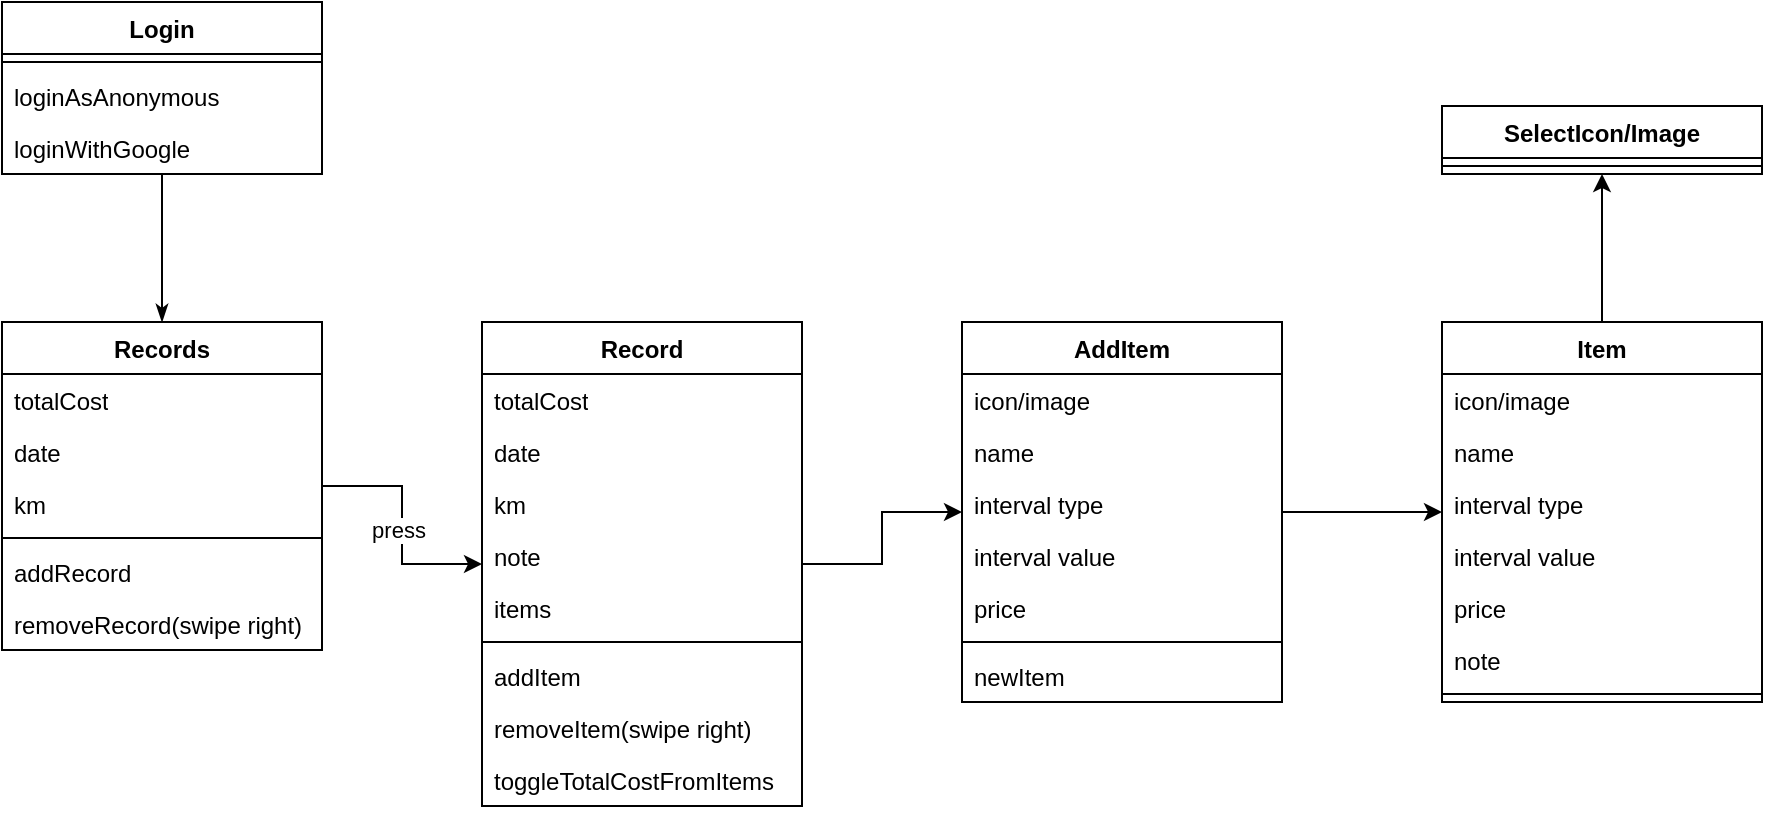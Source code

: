 <mxfile version="23.1.1" type="github">
  <diagram name="Page-1" id="vio_B5QSsrorXNMzJPMe">
    <mxGraphModel dx="2950" dy="2270" grid="1" gridSize="10" guides="1" tooltips="1" connect="1" arrows="1" fold="1" page="1" pageScale="1" pageWidth="827" pageHeight="1169" math="0" shadow="0">
      <root>
        <mxCell id="0" />
        <mxCell id="1" parent="0" />
        <mxCell id="T7FLaQ5PFHvHQ60qinBq-45" value="" style="edgeStyle=orthogonalEdgeStyle;rounded=0;orthogonalLoop=1;jettySize=auto;html=1;" edge="1" parent="1" source="T7FLaQ5PFHvHQ60qinBq-31" target="T7FLaQ5PFHvHQ60qinBq-38">
          <mxGeometry relative="1" as="geometry" />
        </mxCell>
        <mxCell id="T7FLaQ5PFHvHQ60qinBq-50" value="press" style="edgeLabel;html=1;align=center;verticalAlign=middle;resizable=0;points=[];" vertex="1" connectable="0" parent="T7FLaQ5PFHvHQ60qinBq-45">
          <mxGeometry x="0.045" y="-2" relative="1" as="geometry">
            <mxPoint as="offset" />
          </mxGeometry>
        </mxCell>
        <mxCell id="T7FLaQ5PFHvHQ60qinBq-58" value="" style="edgeStyle=orthogonalEdgeStyle;rounded=0;orthogonalLoop=1;jettySize=auto;html=1;strokeColor=default;startArrow=classicThin;startFill=1;endArrow=none;endFill=0;" edge="1" parent="1" source="T7FLaQ5PFHvHQ60qinBq-31" target="T7FLaQ5PFHvHQ60qinBq-51">
          <mxGeometry relative="1" as="geometry" />
        </mxCell>
        <mxCell id="T7FLaQ5PFHvHQ60qinBq-31" value="Records" style="swimlane;fontStyle=1;align=center;verticalAlign=top;childLayout=stackLayout;horizontal=1;startSize=26;horizontalStack=0;resizeParent=1;resizeParentMax=0;resizeLast=0;collapsible=1;marginBottom=0;whiteSpace=wrap;html=1;" vertex="1" parent="1">
          <mxGeometry x="150" y="40" width="160" height="164" as="geometry" />
        </mxCell>
        <mxCell id="T7FLaQ5PFHvHQ60qinBq-32" value="totalCost&lt;br&gt;" style="text;strokeColor=none;fillColor=none;align=left;verticalAlign=top;spacingLeft=4;spacingRight=4;overflow=hidden;rotatable=0;points=[[0,0.5],[1,0.5]];portConstraint=eastwest;whiteSpace=wrap;html=1;" vertex="1" parent="T7FLaQ5PFHvHQ60qinBq-31">
          <mxGeometry y="26" width="160" height="26" as="geometry" />
        </mxCell>
        <mxCell id="T7FLaQ5PFHvHQ60qinBq-35" value="date" style="text;strokeColor=none;fillColor=none;align=left;verticalAlign=top;spacingLeft=4;spacingRight=4;overflow=hidden;rotatable=0;points=[[0,0.5],[1,0.5]];portConstraint=eastwest;whiteSpace=wrap;html=1;" vertex="1" parent="T7FLaQ5PFHvHQ60qinBq-31">
          <mxGeometry y="52" width="160" height="26" as="geometry" />
        </mxCell>
        <mxCell id="T7FLaQ5PFHvHQ60qinBq-36" value="km" style="text;strokeColor=none;fillColor=none;align=left;verticalAlign=top;spacingLeft=4;spacingRight=4;overflow=hidden;rotatable=0;points=[[0,0.5],[1,0.5]];portConstraint=eastwest;whiteSpace=wrap;html=1;" vertex="1" parent="T7FLaQ5PFHvHQ60qinBq-31">
          <mxGeometry y="78" width="160" height="26" as="geometry" />
        </mxCell>
        <mxCell id="T7FLaQ5PFHvHQ60qinBq-33" value="" style="line;strokeWidth=1;fillColor=none;align=left;verticalAlign=middle;spacingTop=-1;spacingLeft=3;spacingRight=3;rotatable=0;labelPosition=right;points=[];portConstraint=eastwest;strokeColor=inherit;" vertex="1" parent="T7FLaQ5PFHvHQ60qinBq-31">
          <mxGeometry y="104" width="160" height="8" as="geometry" />
        </mxCell>
        <mxCell id="T7FLaQ5PFHvHQ60qinBq-34" value="addRecord" style="text;strokeColor=none;fillColor=none;align=left;verticalAlign=top;spacingLeft=4;spacingRight=4;overflow=hidden;rotatable=0;points=[[0,0.5],[1,0.5]];portConstraint=eastwest;whiteSpace=wrap;html=1;" vertex="1" parent="T7FLaQ5PFHvHQ60qinBq-31">
          <mxGeometry y="112" width="160" height="26" as="geometry" />
        </mxCell>
        <mxCell id="T7FLaQ5PFHvHQ60qinBq-37" value="removeRecord(swipe right)" style="text;strokeColor=none;fillColor=none;align=left;verticalAlign=top;spacingLeft=4;spacingRight=4;overflow=hidden;rotatable=0;points=[[0,0.5],[1,0.5]];portConstraint=eastwest;whiteSpace=wrap;html=1;" vertex="1" parent="T7FLaQ5PFHvHQ60qinBq-31">
          <mxGeometry y="138" width="160" height="26" as="geometry" />
        </mxCell>
        <mxCell id="T7FLaQ5PFHvHQ60qinBq-70" value="" style="edgeStyle=orthogonalEdgeStyle;rounded=0;orthogonalLoop=1;jettySize=auto;html=1;" edge="1" parent="1" source="T7FLaQ5PFHvHQ60qinBq-38" target="T7FLaQ5PFHvHQ60qinBq-59">
          <mxGeometry relative="1" as="geometry" />
        </mxCell>
        <mxCell id="T7FLaQ5PFHvHQ60qinBq-38" value="Record" style="swimlane;fontStyle=1;align=center;verticalAlign=top;childLayout=stackLayout;horizontal=1;startSize=26;horizontalStack=0;resizeParent=1;resizeParentMax=0;resizeLast=0;collapsible=1;marginBottom=0;whiteSpace=wrap;html=1;" vertex="1" parent="1">
          <mxGeometry x="390" y="40" width="160" height="242" as="geometry" />
        </mxCell>
        <mxCell id="T7FLaQ5PFHvHQ60qinBq-39" value="totalCost&lt;br&gt;" style="text;strokeColor=none;fillColor=none;align=left;verticalAlign=top;spacingLeft=4;spacingRight=4;overflow=hidden;rotatable=0;points=[[0,0.5],[1,0.5]];portConstraint=eastwest;whiteSpace=wrap;html=1;" vertex="1" parent="T7FLaQ5PFHvHQ60qinBq-38">
          <mxGeometry y="26" width="160" height="26" as="geometry" />
        </mxCell>
        <mxCell id="T7FLaQ5PFHvHQ60qinBq-40" value="date" style="text;strokeColor=none;fillColor=none;align=left;verticalAlign=top;spacingLeft=4;spacingRight=4;overflow=hidden;rotatable=0;points=[[0,0.5],[1,0.5]];portConstraint=eastwest;whiteSpace=wrap;html=1;" vertex="1" parent="T7FLaQ5PFHvHQ60qinBq-38">
          <mxGeometry y="52" width="160" height="26" as="geometry" />
        </mxCell>
        <mxCell id="T7FLaQ5PFHvHQ60qinBq-41" value="km" style="text;strokeColor=none;fillColor=none;align=left;verticalAlign=top;spacingLeft=4;spacingRight=4;overflow=hidden;rotatable=0;points=[[0,0.5],[1,0.5]];portConstraint=eastwest;whiteSpace=wrap;html=1;" vertex="1" parent="T7FLaQ5PFHvHQ60qinBq-38">
          <mxGeometry y="78" width="160" height="26" as="geometry" />
        </mxCell>
        <mxCell id="T7FLaQ5PFHvHQ60qinBq-46" value="note" style="text;strokeColor=none;fillColor=none;align=left;verticalAlign=top;spacingLeft=4;spacingRight=4;overflow=hidden;rotatable=0;points=[[0,0.5],[1,0.5]];portConstraint=eastwest;whiteSpace=wrap;html=1;" vertex="1" parent="T7FLaQ5PFHvHQ60qinBq-38">
          <mxGeometry y="104" width="160" height="26" as="geometry" />
        </mxCell>
        <mxCell id="T7FLaQ5PFHvHQ60qinBq-47" value="items" style="text;strokeColor=none;fillColor=none;align=left;verticalAlign=top;spacingLeft=4;spacingRight=4;overflow=hidden;rotatable=0;points=[[0,0.5],[1,0.5]];portConstraint=eastwest;whiteSpace=wrap;html=1;" vertex="1" parent="T7FLaQ5PFHvHQ60qinBq-38">
          <mxGeometry y="130" width="160" height="26" as="geometry" />
        </mxCell>
        <mxCell id="T7FLaQ5PFHvHQ60qinBq-42" value="" style="line;strokeWidth=1;fillColor=none;align=left;verticalAlign=middle;spacingTop=-1;spacingLeft=3;spacingRight=3;rotatable=0;labelPosition=right;points=[];portConstraint=eastwest;strokeColor=inherit;" vertex="1" parent="T7FLaQ5PFHvHQ60qinBq-38">
          <mxGeometry y="156" width="160" height="8" as="geometry" />
        </mxCell>
        <mxCell id="T7FLaQ5PFHvHQ60qinBq-43" value="addItem" style="text;strokeColor=none;fillColor=none;align=left;verticalAlign=top;spacingLeft=4;spacingRight=4;overflow=hidden;rotatable=0;points=[[0,0.5],[1,0.5]];portConstraint=eastwest;whiteSpace=wrap;html=1;" vertex="1" parent="T7FLaQ5PFHvHQ60qinBq-38">
          <mxGeometry y="164" width="160" height="26" as="geometry" />
        </mxCell>
        <mxCell id="T7FLaQ5PFHvHQ60qinBq-44" value="removeItem(swipe right)" style="text;strokeColor=none;fillColor=none;align=left;verticalAlign=top;spacingLeft=4;spacingRight=4;overflow=hidden;rotatable=0;points=[[0,0.5],[1,0.5]];portConstraint=eastwest;whiteSpace=wrap;html=1;" vertex="1" parent="T7FLaQ5PFHvHQ60qinBq-38">
          <mxGeometry y="190" width="160" height="26" as="geometry" />
        </mxCell>
        <mxCell id="T7FLaQ5PFHvHQ60qinBq-49" value="toggleTotalCostFromItems" style="text;strokeColor=none;fillColor=none;align=left;verticalAlign=top;spacingLeft=4;spacingRight=4;overflow=hidden;rotatable=0;points=[[0,0.5],[1,0.5]];portConstraint=eastwest;whiteSpace=wrap;html=1;" vertex="1" parent="T7FLaQ5PFHvHQ60qinBq-38">
          <mxGeometry y="216" width="160" height="26" as="geometry" />
        </mxCell>
        <mxCell id="T7FLaQ5PFHvHQ60qinBq-51" value="Login" style="swimlane;fontStyle=1;align=center;verticalAlign=top;childLayout=stackLayout;horizontal=1;startSize=26;horizontalStack=0;resizeParent=1;resizeParentMax=0;resizeLast=0;collapsible=1;marginBottom=0;whiteSpace=wrap;html=1;" vertex="1" parent="1">
          <mxGeometry x="150" y="-120" width="160" height="86" as="geometry" />
        </mxCell>
        <mxCell id="T7FLaQ5PFHvHQ60qinBq-55" value="" style="line;strokeWidth=1;fillColor=none;align=left;verticalAlign=middle;spacingTop=-1;spacingLeft=3;spacingRight=3;rotatable=0;labelPosition=right;points=[];portConstraint=eastwest;strokeColor=inherit;" vertex="1" parent="T7FLaQ5PFHvHQ60qinBq-51">
          <mxGeometry y="26" width="160" height="8" as="geometry" />
        </mxCell>
        <mxCell id="T7FLaQ5PFHvHQ60qinBq-56" value="loginAsAnonymous" style="text;strokeColor=none;fillColor=none;align=left;verticalAlign=top;spacingLeft=4;spacingRight=4;overflow=hidden;rotatable=0;points=[[0,0.5],[1,0.5]];portConstraint=eastwest;whiteSpace=wrap;html=1;" vertex="1" parent="T7FLaQ5PFHvHQ60qinBq-51">
          <mxGeometry y="34" width="160" height="26" as="geometry" />
        </mxCell>
        <mxCell id="T7FLaQ5PFHvHQ60qinBq-57" value="loginWithGoogle" style="text;strokeColor=none;fillColor=none;align=left;verticalAlign=top;spacingLeft=4;spacingRight=4;overflow=hidden;rotatable=0;points=[[0,0.5],[1,0.5]];portConstraint=eastwest;whiteSpace=wrap;html=1;" vertex="1" parent="T7FLaQ5PFHvHQ60qinBq-51">
          <mxGeometry y="60" width="160" height="26" as="geometry" />
        </mxCell>
        <mxCell id="T7FLaQ5PFHvHQ60qinBq-92" value="" style="edgeStyle=orthogonalEdgeStyle;rounded=0;orthogonalLoop=1;jettySize=auto;html=1;" edge="1" parent="1" source="T7FLaQ5PFHvHQ60qinBq-59" target="T7FLaQ5PFHvHQ60qinBq-84">
          <mxGeometry relative="1" as="geometry" />
        </mxCell>
        <mxCell id="T7FLaQ5PFHvHQ60qinBq-59" value="AddItem" style="swimlane;fontStyle=1;align=center;verticalAlign=top;childLayout=stackLayout;horizontal=1;startSize=26;horizontalStack=0;resizeParent=1;resizeParentMax=0;resizeLast=0;collapsible=1;marginBottom=0;whiteSpace=wrap;html=1;" vertex="1" parent="1">
          <mxGeometry x="630" y="40" width="160" height="190" as="geometry" />
        </mxCell>
        <mxCell id="T7FLaQ5PFHvHQ60qinBq-60" value="icon/image" style="text;strokeColor=none;fillColor=none;align=left;verticalAlign=top;spacingLeft=4;spacingRight=4;overflow=hidden;rotatable=0;points=[[0,0.5],[1,0.5]];portConstraint=eastwest;whiteSpace=wrap;html=1;" vertex="1" parent="T7FLaQ5PFHvHQ60qinBq-59">
          <mxGeometry y="26" width="160" height="26" as="geometry" />
        </mxCell>
        <mxCell id="T7FLaQ5PFHvHQ60qinBq-61" value="name" style="text;strokeColor=none;fillColor=none;align=left;verticalAlign=top;spacingLeft=4;spacingRight=4;overflow=hidden;rotatable=0;points=[[0,0.5],[1,0.5]];portConstraint=eastwest;whiteSpace=wrap;html=1;" vertex="1" parent="T7FLaQ5PFHvHQ60qinBq-59">
          <mxGeometry y="52" width="160" height="26" as="geometry" />
        </mxCell>
        <mxCell id="T7FLaQ5PFHvHQ60qinBq-62" value="interval type" style="text;strokeColor=none;fillColor=none;align=left;verticalAlign=top;spacingLeft=4;spacingRight=4;overflow=hidden;rotatable=0;points=[[0,0.5],[1,0.5]];portConstraint=eastwest;whiteSpace=wrap;html=1;" vertex="1" parent="T7FLaQ5PFHvHQ60qinBq-59">
          <mxGeometry y="78" width="160" height="26" as="geometry" />
        </mxCell>
        <mxCell id="T7FLaQ5PFHvHQ60qinBq-63" value="interval value" style="text;strokeColor=none;fillColor=none;align=left;verticalAlign=top;spacingLeft=4;spacingRight=4;overflow=hidden;rotatable=0;points=[[0,0.5],[1,0.5]];portConstraint=eastwest;whiteSpace=wrap;html=1;" vertex="1" parent="T7FLaQ5PFHvHQ60qinBq-59">
          <mxGeometry y="104" width="160" height="26" as="geometry" />
        </mxCell>
        <mxCell id="T7FLaQ5PFHvHQ60qinBq-64" value="price" style="text;strokeColor=none;fillColor=none;align=left;verticalAlign=top;spacingLeft=4;spacingRight=4;overflow=hidden;rotatable=0;points=[[0,0.5],[1,0.5]];portConstraint=eastwest;whiteSpace=wrap;html=1;" vertex="1" parent="T7FLaQ5PFHvHQ60qinBq-59">
          <mxGeometry y="130" width="160" height="26" as="geometry" />
        </mxCell>
        <mxCell id="T7FLaQ5PFHvHQ60qinBq-65" value="" style="line;strokeWidth=1;fillColor=none;align=left;verticalAlign=middle;spacingTop=-1;spacingLeft=3;spacingRight=3;rotatable=0;labelPosition=right;points=[];portConstraint=eastwest;strokeColor=inherit;" vertex="1" parent="T7FLaQ5PFHvHQ60qinBq-59">
          <mxGeometry y="156" width="160" height="8" as="geometry" />
        </mxCell>
        <mxCell id="T7FLaQ5PFHvHQ60qinBq-66" value="newItem" style="text;strokeColor=none;fillColor=none;align=left;verticalAlign=top;spacingLeft=4;spacingRight=4;overflow=hidden;rotatable=0;points=[[0,0.5],[1,0.5]];portConstraint=eastwest;whiteSpace=wrap;html=1;" vertex="1" parent="T7FLaQ5PFHvHQ60qinBq-59">
          <mxGeometry y="164" width="160" height="26" as="geometry" />
        </mxCell>
        <mxCell id="T7FLaQ5PFHvHQ60qinBq-105" value="" style="edgeStyle=orthogonalEdgeStyle;rounded=0;orthogonalLoop=1;jettySize=auto;html=1;" edge="1" parent="1" source="T7FLaQ5PFHvHQ60qinBq-84" target="T7FLaQ5PFHvHQ60qinBq-97">
          <mxGeometry relative="1" as="geometry" />
        </mxCell>
        <mxCell id="T7FLaQ5PFHvHQ60qinBq-84" value="Item" style="swimlane;fontStyle=1;align=center;verticalAlign=top;childLayout=stackLayout;horizontal=1;startSize=26;horizontalStack=0;resizeParent=1;resizeParentMax=0;resizeLast=0;collapsible=1;marginBottom=0;whiteSpace=wrap;html=1;" vertex="1" parent="1">
          <mxGeometry x="870" y="40" width="160" height="190" as="geometry" />
        </mxCell>
        <mxCell id="T7FLaQ5PFHvHQ60qinBq-85" value="icon/image" style="text;strokeColor=none;fillColor=none;align=left;verticalAlign=top;spacingLeft=4;spacingRight=4;overflow=hidden;rotatable=0;points=[[0,0.5],[1,0.5]];portConstraint=eastwest;whiteSpace=wrap;html=1;" vertex="1" parent="T7FLaQ5PFHvHQ60qinBq-84">
          <mxGeometry y="26" width="160" height="26" as="geometry" />
        </mxCell>
        <mxCell id="T7FLaQ5PFHvHQ60qinBq-86" value="name" style="text;strokeColor=none;fillColor=none;align=left;verticalAlign=top;spacingLeft=4;spacingRight=4;overflow=hidden;rotatable=0;points=[[0,0.5],[1,0.5]];portConstraint=eastwest;whiteSpace=wrap;html=1;" vertex="1" parent="T7FLaQ5PFHvHQ60qinBq-84">
          <mxGeometry y="52" width="160" height="26" as="geometry" />
        </mxCell>
        <mxCell id="T7FLaQ5PFHvHQ60qinBq-87" value="interval type" style="text;strokeColor=none;fillColor=none;align=left;verticalAlign=top;spacingLeft=4;spacingRight=4;overflow=hidden;rotatable=0;points=[[0,0.5],[1,0.5]];portConstraint=eastwest;whiteSpace=wrap;html=1;" vertex="1" parent="T7FLaQ5PFHvHQ60qinBq-84">
          <mxGeometry y="78" width="160" height="26" as="geometry" />
        </mxCell>
        <mxCell id="T7FLaQ5PFHvHQ60qinBq-88" value="interval value" style="text;strokeColor=none;fillColor=none;align=left;verticalAlign=top;spacingLeft=4;spacingRight=4;overflow=hidden;rotatable=0;points=[[0,0.5],[1,0.5]];portConstraint=eastwest;whiteSpace=wrap;html=1;" vertex="1" parent="T7FLaQ5PFHvHQ60qinBq-84">
          <mxGeometry y="104" width="160" height="26" as="geometry" />
        </mxCell>
        <mxCell id="T7FLaQ5PFHvHQ60qinBq-89" value="price" style="text;strokeColor=none;fillColor=none;align=left;verticalAlign=top;spacingLeft=4;spacingRight=4;overflow=hidden;rotatable=0;points=[[0,0.5],[1,0.5]];portConstraint=eastwest;whiteSpace=wrap;html=1;" vertex="1" parent="T7FLaQ5PFHvHQ60qinBq-84">
          <mxGeometry y="130" width="160" height="26" as="geometry" />
        </mxCell>
        <mxCell id="T7FLaQ5PFHvHQ60qinBq-93" value="note" style="text;strokeColor=none;fillColor=none;align=left;verticalAlign=top;spacingLeft=4;spacingRight=4;overflow=hidden;rotatable=0;points=[[0,0.5],[1,0.5]];portConstraint=eastwest;whiteSpace=wrap;html=1;" vertex="1" parent="T7FLaQ5PFHvHQ60qinBq-84">
          <mxGeometry y="156" width="160" height="26" as="geometry" />
        </mxCell>
        <mxCell id="T7FLaQ5PFHvHQ60qinBq-90" value="" style="line;strokeWidth=1;fillColor=none;align=left;verticalAlign=middle;spacingTop=-1;spacingLeft=3;spacingRight=3;rotatable=0;labelPosition=right;points=[];portConstraint=eastwest;strokeColor=inherit;" vertex="1" parent="T7FLaQ5PFHvHQ60qinBq-84">
          <mxGeometry y="182" width="160" height="8" as="geometry" />
        </mxCell>
        <mxCell id="T7FLaQ5PFHvHQ60qinBq-97" value="SelectIcon/Image" style="swimlane;fontStyle=1;align=center;verticalAlign=top;childLayout=stackLayout;horizontal=1;startSize=26;horizontalStack=0;resizeParent=1;resizeParentMax=0;resizeLast=0;collapsible=1;marginBottom=0;whiteSpace=wrap;html=1;" vertex="1" parent="1">
          <mxGeometry x="870" y="-68" width="160" height="34" as="geometry" />
        </mxCell>
        <mxCell id="T7FLaQ5PFHvHQ60qinBq-104" value="" style="line;strokeWidth=1;fillColor=none;align=left;verticalAlign=middle;spacingTop=-1;spacingLeft=3;spacingRight=3;rotatable=0;labelPosition=right;points=[];portConstraint=eastwest;strokeColor=inherit;" vertex="1" parent="T7FLaQ5PFHvHQ60qinBq-97">
          <mxGeometry y="26" width="160" height="8" as="geometry" />
        </mxCell>
      </root>
    </mxGraphModel>
  </diagram>
</mxfile>
